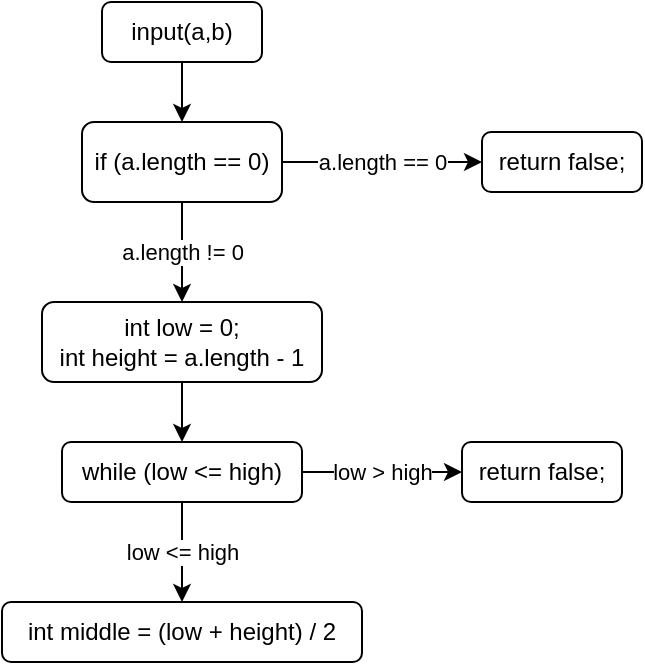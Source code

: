 <mxfile version="12.8.1" type="github">
  <diagram id="Ri3Z-LBDUVhtdoaRmwfp" name="Page-1">
    <mxGraphModel dx="509" dy="572" grid="1" gridSize="10" guides="1" tooltips="1" connect="1" arrows="1" fold="1" page="1" pageScale="1" pageWidth="850" pageHeight="1100" math="0" shadow="0">
      <root>
        <mxCell id="0" />
        <mxCell id="1" parent="0" />
        <mxCell id="IheUh48w6fJ3VRYjB8pa-1" value="input(a,b)" style="rounded=1;whiteSpace=wrap;html=1;" vertex="1" parent="1">
          <mxGeometry x="150" y="40" width="80" height="30" as="geometry" />
        </mxCell>
        <mxCell id="IheUh48w6fJ3VRYjB8pa-2" value="if (a.length == 0)" style="rounded=1;whiteSpace=wrap;html=1;" vertex="1" parent="1">
          <mxGeometry x="140" y="100" width="100" height="40" as="geometry" />
        </mxCell>
        <mxCell id="IheUh48w6fJ3VRYjB8pa-3" value="return false;" style="rounded=1;whiteSpace=wrap;html=1;" vertex="1" parent="1">
          <mxGeometry x="340" y="105" width="80" height="30" as="geometry" />
        </mxCell>
        <mxCell id="IheUh48w6fJ3VRYjB8pa-4" value="int low = 0;&lt;br&gt;int height = a.length - 1" style="rounded=1;whiteSpace=wrap;html=1;" vertex="1" parent="1">
          <mxGeometry x="120" y="190" width="140" height="40" as="geometry" />
        </mxCell>
        <mxCell id="IheUh48w6fJ3VRYjB8pa-5" value="while (low &amp;lt;= high)" style="rounded=1;whiteSpace=wrap;html=1;" vertex="1" parent="1">
          <mxGeometry x="130" y="260" width="120" height="30" as="geometry" />
        </mxCell>
        <mxCell id="IheUh48w6fJ3VRYjB8pa-6" value="int middle = (low + height) / 2" style="rounded=1;whiteSpace=wrap;html=1;" vertex="1" parent="1">
          <mxGeometry x="100" y="340" width="180" height="30" as="geometry" />
        </mxCell>
        <mxCell id="IheUh48w6fJ3VRYjB8pa-7" value="" style="endArrow=classic;html=1;exitX=0.5;exitY=1;exitDx=0;exitDy=0;entryX=0.5;entryY=0;entryDx=0;entryDy=0;" edge="1" parent="1" source="IheUh48w6fJ3VRYjB8pa-1" target="IheUh48w6fJ3VRYjB8pa-2">
          <mxGeometry width="50" height="50" relative="1" as="geometry">
            <mxPoint x="130" y="320" as="sourcePoint" />
            <mxPoint x="180" y="270" as="targetPoint" />
          </mxGeometry>
        </mxCell>
        <mxCell id="IheUh48w6fJ3VRYjB8pa-8" value="a.length == 0" style="endArrow=classic;html=1;exitX=1;exitY=0.5;exitDx=0;exitDy=0;entryX=0;entryY=0.5;entryDx=0;entryDy=0;" edge="1" parent="1" source="IheUh48w6fJ3VRYjB8pa-2" target="IheUh48w6fJ3VRYjB8pa-3">
          <mxGeometry width="50" height="50" relative="1" as="geometry">
            <mxPoint x="130" y="320" as="sourcePoint" />
            <mxPoint x="180" y="270" as="targetPoint" />
          </mxGeometry>
        </mxCell>
        <mxCell id="IheUh48w6fJ3VRYjB8pa-9" value="a.length != 0" style="endArrow=classic;html=1;exitX=0.5;exitY=1;exitDx=0;exitDy=0;entryX=0.5;entryY=0;entryDx=0;entryDy=0;" edge="1" parent="1" source="IheUh48w6fJ3VRYjB8pa-2" target="IheUh48w6fJ3VRYjB8pa-4">
          <mxGeometry width="50" height="50" relative="1" as="geometry">
            <mxPoint x="130" y="320" as="sourcePoint" />
            <mxPoint x="180" y="270" as="targetPoint" />
          </mxGeometry>
        </mxCell>
        <mxCell id="IheUh48w6fJ3VRYjB8pa-10" value="" style="endArrow=classic;html=1;exitX=0.5;exitY=1;exitDx=0;exitDy=0;" edge="1" parent="1" source="IheUh48w6fJ3VRYjB8pa-4">
          <mxGeometry width="50" height="50" relative="1" as="geometry">
            <mxPoint x="130" y="320" as="sourcePoint" />
            <mxPoint x="190" y="260" as="targetPoint" />
          </mxGeometry>
        </mxCell>
        <mxCell id="IheUh48w6fJ3VRYjB8pa-11" value="low &amp;lt;= high" style="endArrow=classic;html=1;exitX=0.5;exitY=1;exitDx=0;exitDy=0;entryX=0.5;entryY=0;entryDx=0;entryDy=0;" edge="1" parent="1" source="IheUh48w6fJ3VRYjB8pa-5" target="IheUh48w6fJ3VRYjB8pa-6">
          <mxGeometry width="50" height="50" relative="1" as="geometry">
            <mxPoint x="130" y="320" as="sourcePoint" />
            <mxPoint x="180" y="270" as="targetPoint" />
          </mxGeometry>
        </mxCell>
        <mxCell id="IheUh48w6fJ3VRYjB8pa-12" value="return false;" style="rounded=1;whiteSpace=wrap;html=1;" vertex="1" parent="1">
          <mxGeometry x="330" y="260" width="80" height="30" as="geometry" />
        </mxCell>
        <mxCell id="IheUh48w6fJ3VRYjB8pa-13" value="low &amp;gt; high" style="endArrow=classic;html=1;exitX=1;exitY=0.5;exitDx=0;exitDy=0;" edge="1" parent="1" source="IheUh48w6fJ3VRYjB8pa-5" target="IheUh48w6fJ3VRYjB8pa-12">
          <mxGeometry width="50" height="50" relative="1" as="geometry">
            <mxPoint x="140" y="320" as="sourcePoint" />
            <mxPoint x="190" y="270" as="targetPoint" />
          </mxGeometry>
        </mxCell>
      </root>
    </mxGraphModel>
  </diagram>
</mxfile>
